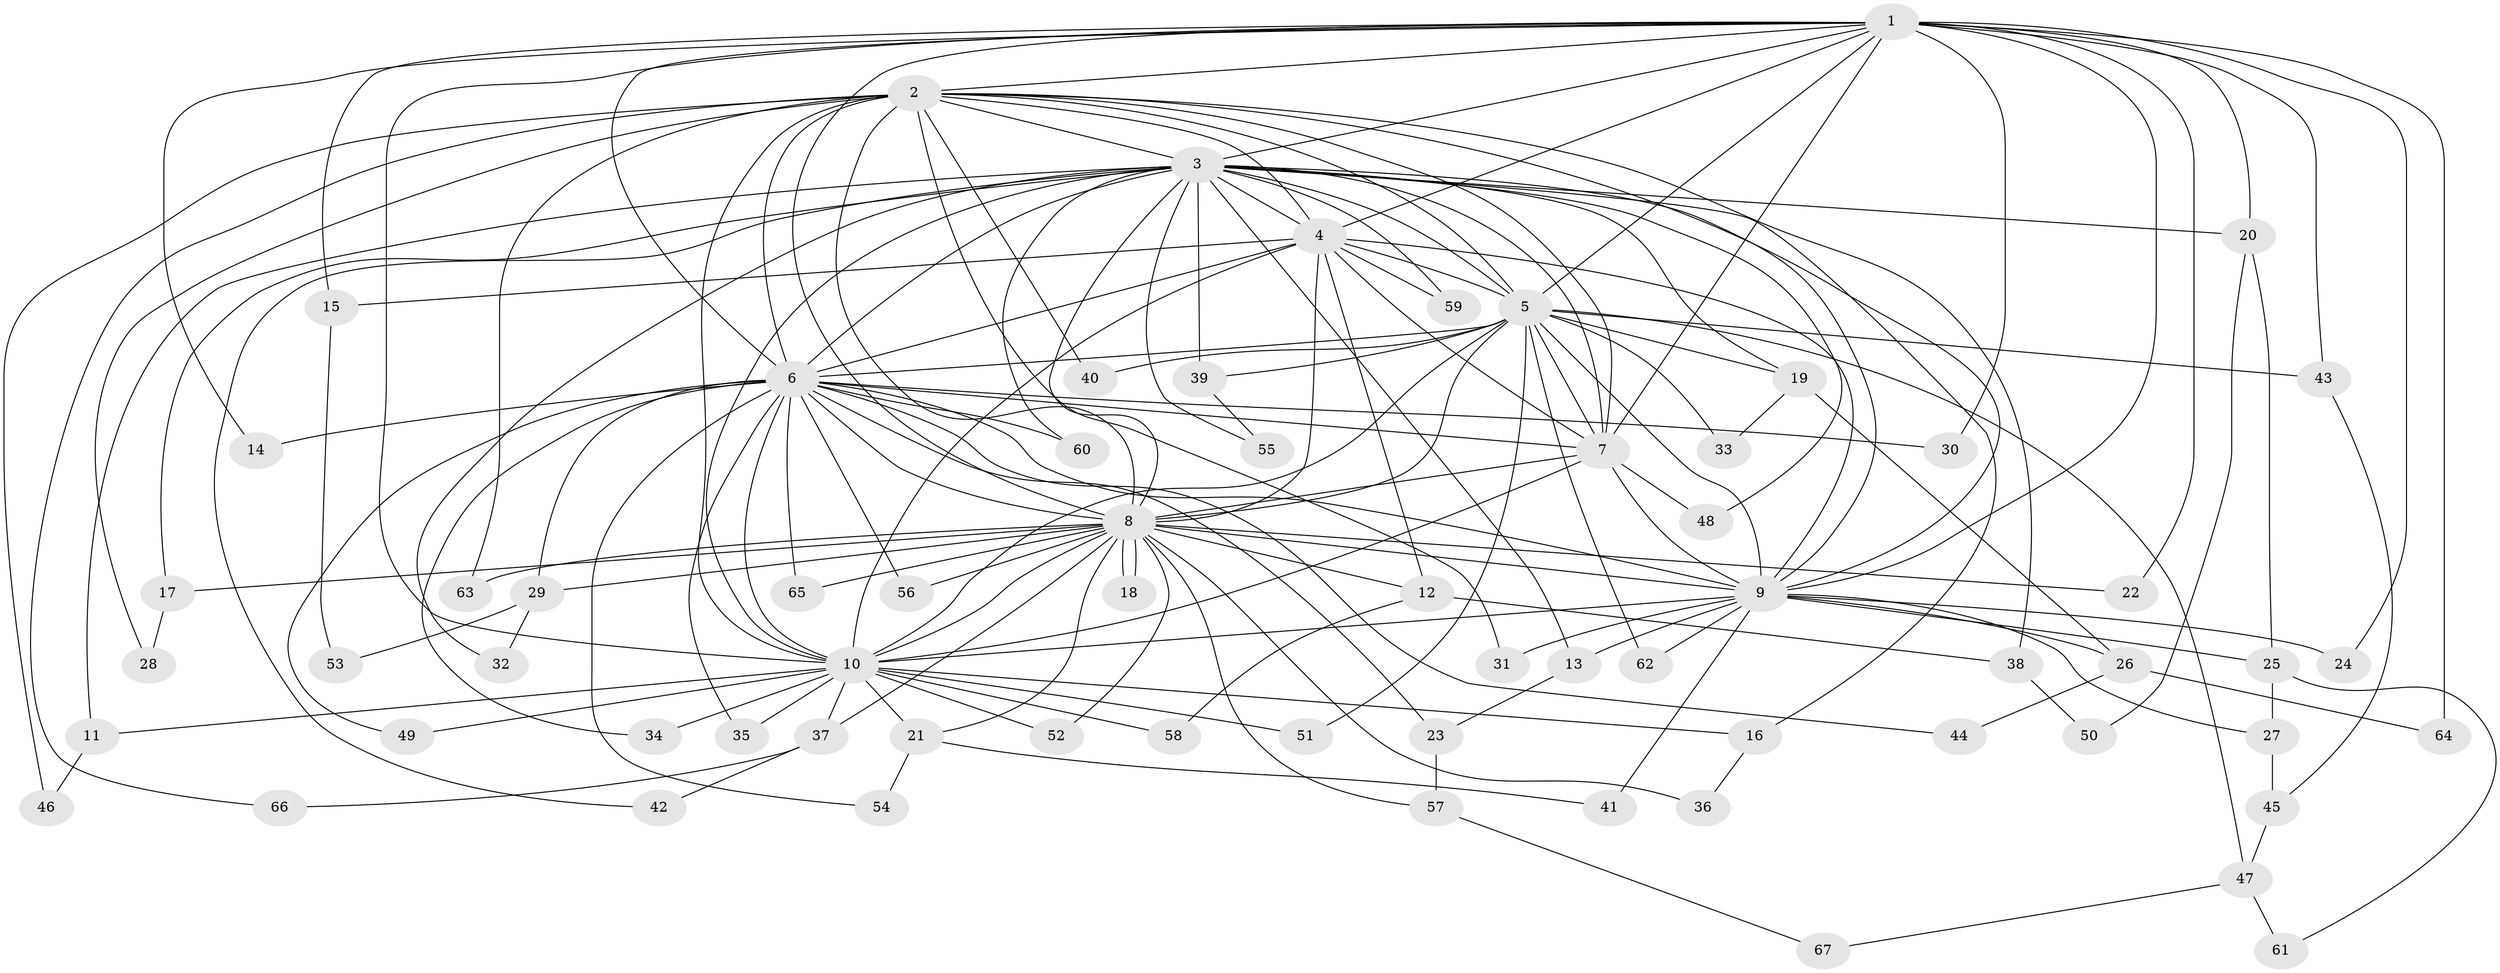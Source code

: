 // Generated by graph-tools (version 1.1) at 2025/25/03/09/25 03:25:52]
// undirected, 67 vertices, 159 edges
graph export_dot {
graph [start="1"]
  node [color=gray90,style=filled];
  1;
  2;
  3;
  4;
  5;
  6;
  7;
  8;
  9;
  10;
  11;
  12;
  13;
  14;
  15;
  16;
  17;
  18;
  19;
  20;
  21;
  22;
  23;
  24;
  25;
  26;
  27;
  28;
  29;
  30;
  31;
  32;
  33;
  34;
  35;
  36;
  37;
  38;
  39;
  40;
  41;
  42;
  43;
  44;
  45;
  46;
  47;
  48;
  49;
  50;
  51;
  52;
  53;
  54;
  55;
  56;
  57;
  58;
  59;
  60;
  61;
  62;
  63;
  64;
  65;
  66;
  67;
  1 -- 2;
  1 -- 3;
  1 -- 4;
  1 -- 5;
  1 -- 6;
  1 -- 7;
  1 -- 8;
  1 -- 9;
  1 -- 10;
  1 -- 14;
  1 -- 15;
  1 -- 20;
  1 -- 22;
  1 -- 24;
  1 -- 30;
  1 -- 43;
  1 -- 64;
  2 -- 3;
  2 -- 4;
  2 -- 5;
  2 -- 6;
  2 -- 7;
  2 -- 8;
  2 -- 9;
  2 -- 10;
  2 -- 28;
  2 -- 31;
  2 -- 38;
  2 -- 40;
  2 -- 46;
  2 -- 63;
  2 -- 66;
  3 -- 4;
  3 -- 5;
  3 -- 6;
  3 -- 7;
  3 -- 8;
  3 -- 9;
  3 -- 10;
  3 -- 11;
  3 -- 13;
  3 -- 16;
  3 -- 17;
  3 -- 19;
  3 -- 20;
  3 -- 32;
  3 -- 39;
  3 -- 42;
  3 -- 48;
  3 -- 55;
  3 -- 59;
  3 -- 60;
  4 -- 5;
  4 -- 6;
  4 -- 7;
  4 -- 8;
  4 -- 9;
  4 -- 10;
  4 -- 12;
  4 -- 15;
  4 -- 59;
  5 -- 6;
  5 -- 7;
  5 -- 8;
  5 -- 9;
  5 -- 10;
  5 -- 19;
  5 -- 33;
  5 -- 39;
  5 -- 40;
  5 -- 43;
  5 -- 47;
  5 -- 51;
  5 -- 62;
  6 -- 7;
  6 -- 8;
  6 -- 9;
  6 -- 10;
  6 -- 14;
  6 -- 23;
  6 -- 29;
  6 -- 30;
  6 -- 34;
  6 -- 35;
  6 -- 44;
  6 -- 49;
  6 -- 54;
  6 -- 56;
  6 -- 60;
  6 -- 65;
  7 -- 8;
  7 -- 9;
  7 -- 10;
  7 -- 48;
  8 -- 9;
  8 -- 10;
  8 -- 12;
  8 -- 17;
  8 -- 18;
  8 -- 18;
  8 -- 21;
  8 -- 22;
  8 -- 29;
  8 -- 36;
  8 -- 37;
  8 -- 52;
  8 -- 56;
  8 -- 57;
  8 -- 63;
  8 -- 65;
  9 -- 10;
  9 -- 13;
  9 -- 24;
  9 -- 25;
  9 -- 26;
  9 -- 27;
  9 -- 31;
  9 -- 41;
  9 -- 62;
  10 -- 11;
  10 -- 16;
  10 -- 21;
  10 -- 34;
  10 -- 35;
  10 -- 37;
  10 -- 49;
  10 -- 51;
  10 -- 52;
  10 -- 58;
  11 -- 46;
  12 -- 38;
  12 -- 58;
  13 -- 23;
  15 -- 53;
  16 -- 36;
  17 -- 28;
  19 -- 26;
  19 -- 33;
  20 -- 25;
  20 -- 50;
  21 -- 41;
  21 -- 54;
  23 -- 57;
  25 -- 27;
  25 -- 61;
  26 -- 44;
  26 -- 64;
  27 -- 45;
  29 -- 32;
  29 -- 53;
  37 -- 42;
  37 -- 66;
  38 -- 50;
  39 -- 55;
  43 -- 45;
  45 -- 47;
  47 -- 61;
  47 -- 67;
  57 -- 67;
}
